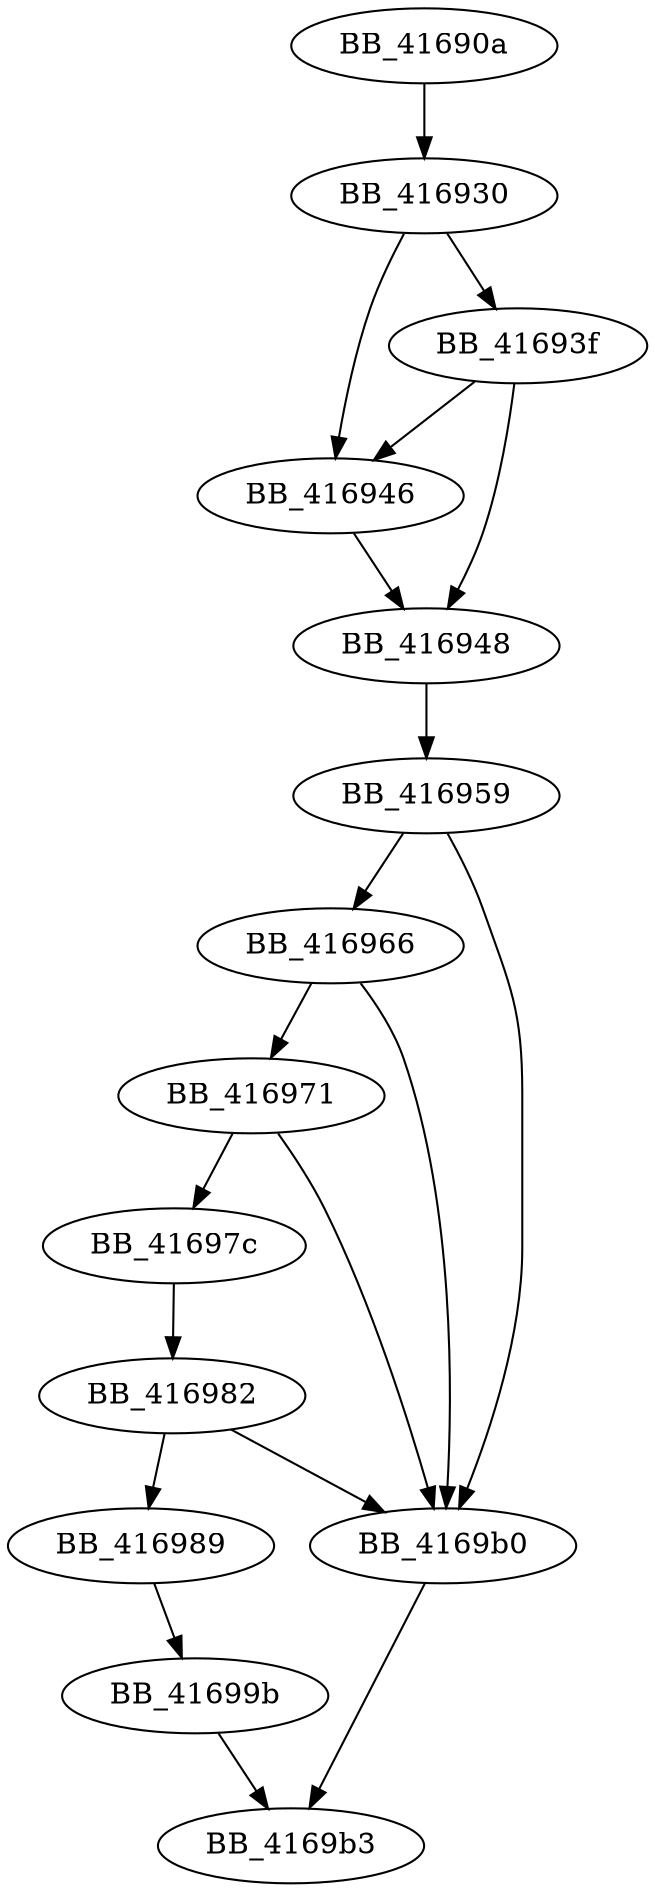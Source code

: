 DiGraph __wsetargv{
BB_41690a->BB_416930
BB_416930->BB_41693f
BB_416930->BB_416946
BB_41693f->BB_416946
BB_41693f->BB_416948
BB_416946->BB_416948
BB_416948->BB_416959
BB_416959->BB_416966
BB_416959->BB_4169b0
BB_416966->BB_416971
BB_416966->BB_4169b0
BB_416971->BB_41697c
BB_416971->BB_4169b0
BB_41697c->BB_416982
BB_416982->BB_416989
BB_416982->BB_4169b0
BB_416989->BB_41699b
BB_41699b->BB_4169b3
BB_4169b0->BB_4169b3
}
